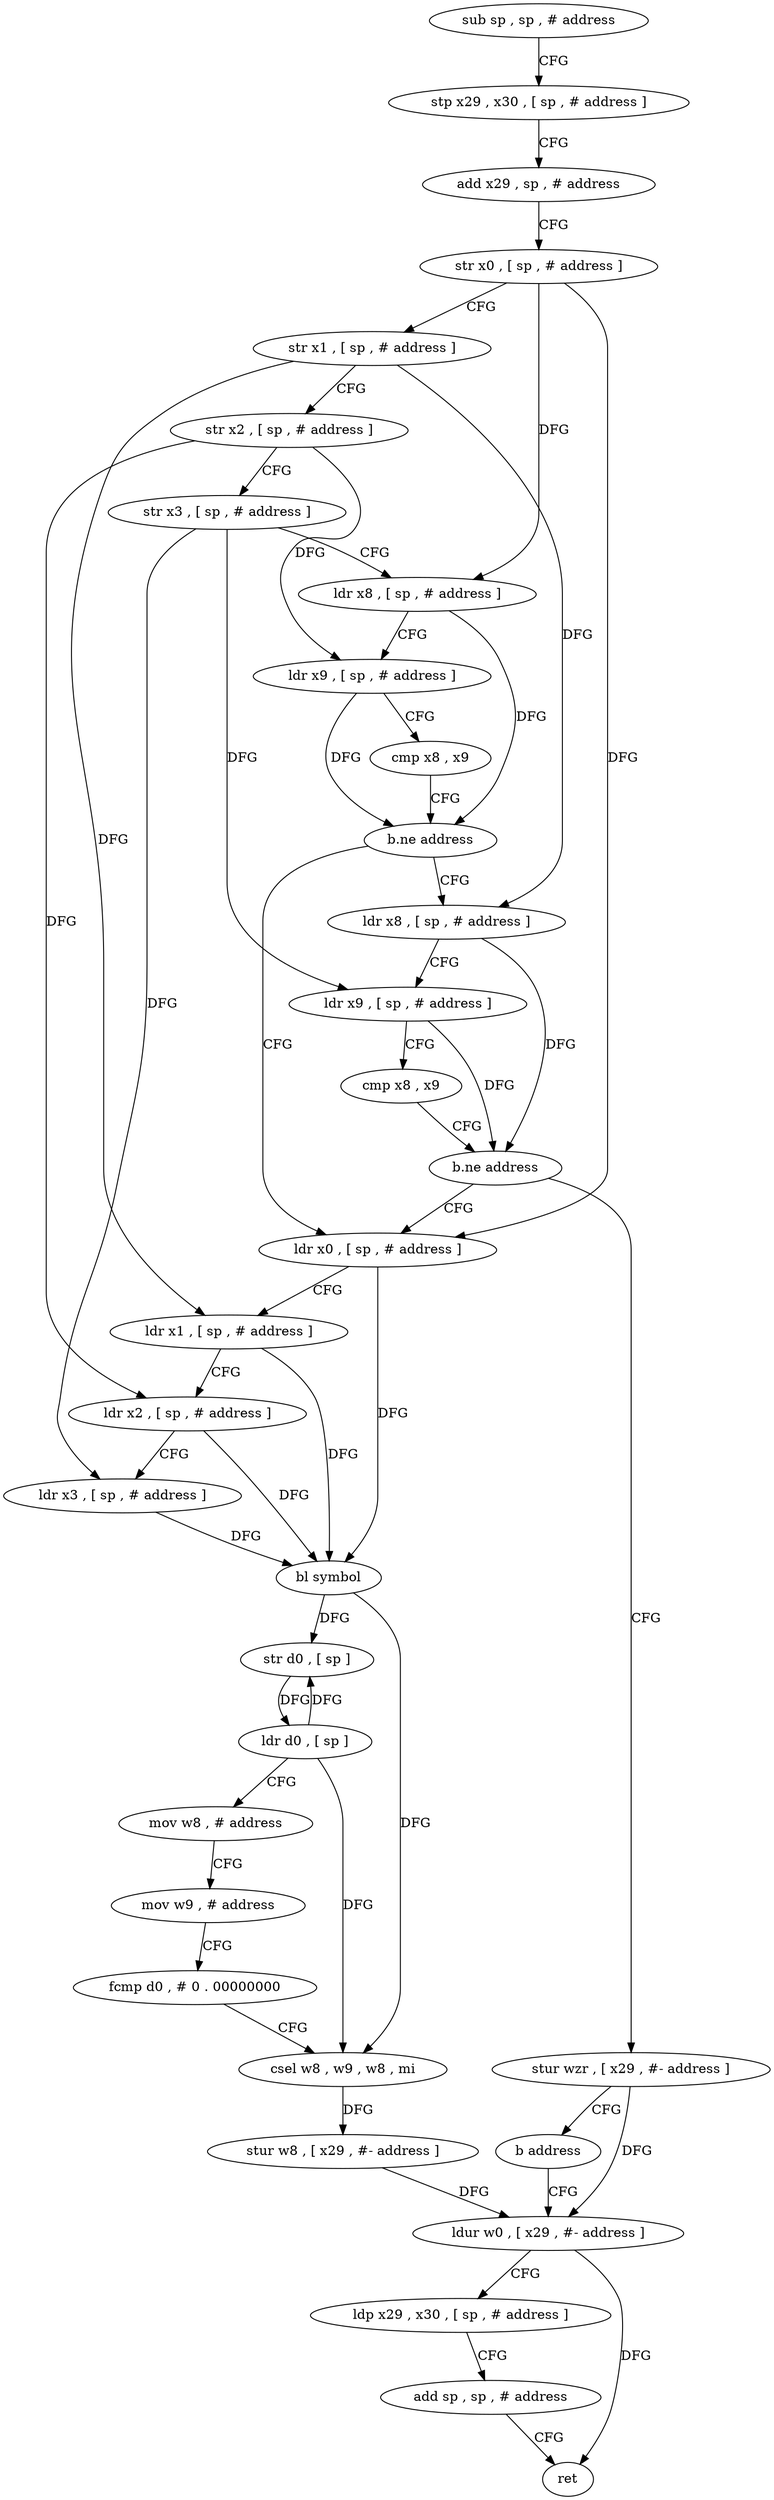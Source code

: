 digraph "func" {
"4215016" [label = "sub sp , sp , # address" ]
"4215020" [label = "stp x29 , x30 , [ sp , # address ]" ]
"4215024" [label = "add x29 , sp , # address" ]
"4215028" [label = "str x0 , [ sp , # address ]" ]
"4215032" [label = "str x1 , [ sp , # address ]" ]
"4215036" [label = "str x2 , [ sp , # address ]" ]
"4215040" [label = "str x3 , [ sp , # address ]" ]
"4215044" [label = "ldr x8 , [ sp , # address ]" ]
"4215048" [label = "ldr x9 , [ sp , # address ]" ]
"4215052" [label = "cmp x8 , x9" ]
"4215056" [label = "b.ne address" ]
"4215084" [label = "ldr x0 , [ sp , # address ]" ]
"4215060" [label = "ldr x8 , [ sp , # address ]" ]
"4215088" [label = "ldr x1 , [ sp , # address ]" ]
"4215092" [label = "ldr x2 , [ sp , # address ]" ]
"4215096" [label = "ldr x3 , [ sp , # address ]" ]
"4215100" [label = "bl symbol" ]
"4215104" [label = "str d0 , [ sp ]" ]
"4215108" [label = "ldr d0 , [ sp ]" ]
"4215112" [label = "mov w8 , # address" ]
"4215116" [label = "mov w9 , # address" ]
"4215120" [label = "fcmp d0 , # 0 . 00000000" ]
"4215124" [label = "csel w8 , w9 , w8 , mi" ]
"4215128" [label = "stur w8 , [ x29 , #- address ]" ]
"4215132" [label = "ldur w0 , [ x29 , #- address ]" ]
"4215064" [label = "ldr x9 , [ sp , # address ]" ]
"4215068" [label = "cmp x8 , x9" ]
"4215072" [label = "b.ne address" ]
"4215076" [label = "stur wzr , [ x29 , #- address ]" ]
"4215080" [label = "b address" ]
"4215136" [label = "ldp x29 , x30 , [ sp , # address ]" ]
"4215140" [label = "add sp , sp , # address" ]
"4215144" [label = "ret" ]
"4215016" -> "4215020" [ label = "CFG" ]
"4215020" -> "4215024" [ label = "CFG" ]
"4215024" -> "4215028" [ label = "CFG" ]
"4215028" -> "4215032" [ label = "CFG" ]
"4215028" -> "4215044" [ label = "DFG" ]
"4215028" -> "4215084" [ label = "DFG" ]
"4215032" -> "4215036" [ label = "CFG" ]
"4215032" -> "4215088" [ label = "DFG" ]
"4215032" -> "4215060" [ label = "DFG" ]
"4215036" -> "4215040" [ label = "CFG" ]
"4215036" -> "4215048" [ label = "DFG" ]
"4215036" -> "4215092" [ label = "DFG" ]
"4215040" -> "4215044" [ label = "CFG" ]
"4215040" -> "4215096" [ label = "DFG" ]
"4215040" -> "4215064" [ label = "DFG" ]
"4215044" -> "4215048" [ label = "CFG" ]
"4215044" -> "4215056" [ label = "DFG" ]
"4215048" -> "4215052" [ label = "CFG" ]
"4215048" -> "4215056" [ label = "DFG" ]
"4215052" -> "4215056" [ label = "CFG" ]
"4215056" -> "4215084" [ label = "CFG" ]
"4215056" -> "4215060" [ label = "CFG" ]
"4215084" -> "4215088" [ label = "CFG" ]
"4215084" -> "4215100" [ label = "DFG" ]
"4215060" -> "4215064" [ label = "CFG" ]
"4215060" -> "4215072" [ label = "DFG" ]
"4215088" -> "4215092" [ label = "CFG" ]
"4215088" -> "4215100" [ label = "DFG" ]
"4215092" -> "4215096" [ label = "CFG" ]
"4215092" -> "4215100" [ label = "DFG" ]
"4215096" -> "4215100" [ label = "DFG" ]
"4215100" -> "4215104" [ label = "DFG" ]
"4215100" -> "4215124" [ label = "DFG" ]
"4215104" -> "4215108" [ label = "DFG" ]
"4215108" -> "4215112" [ label = "CFG" ]
"4215108" -> "4215104" [ label = "DFG" ]
"4215108" -> "4215124" [ label = "DFG" ]
"4215112" -> "4215116" [ label = "CFG" ]
"4215116" -> "4215120" [ label = "CFG" ]
"4215120" -> "4215124" [ label = "CFG" ]
"4215124" -> "4215128" [ label = "DFG" ]
"4215128" -> "4215132" [ label = "DFG" ]
"4215132" -> "4215136" [ label = "CFG" ]
"4215132" -> "4215144" [ label = "DFG" ]
"4215064" -> "4215068" [ label = "CFG" ]
"4215064" -> "4215072" [ label = "DFG" ]
"4215068" -> "4215072" [ label = "CFG" ]
"4215072" -> "4215084" [ label = "CFG" ]
"4215072" -> "4215076" [ label = "CFG" ]
"4215076" -> "4215080" [ label = "CFG" ]
"4215076" -> "4215132" [ label = "DFG" ]
"4215080" -> "4215132" [ label = "CFG" ]
"4215136" -> "4215140" [ label = "CFG" ]
"4215140" -> "4215144" [ label = "CFG" ]
}

